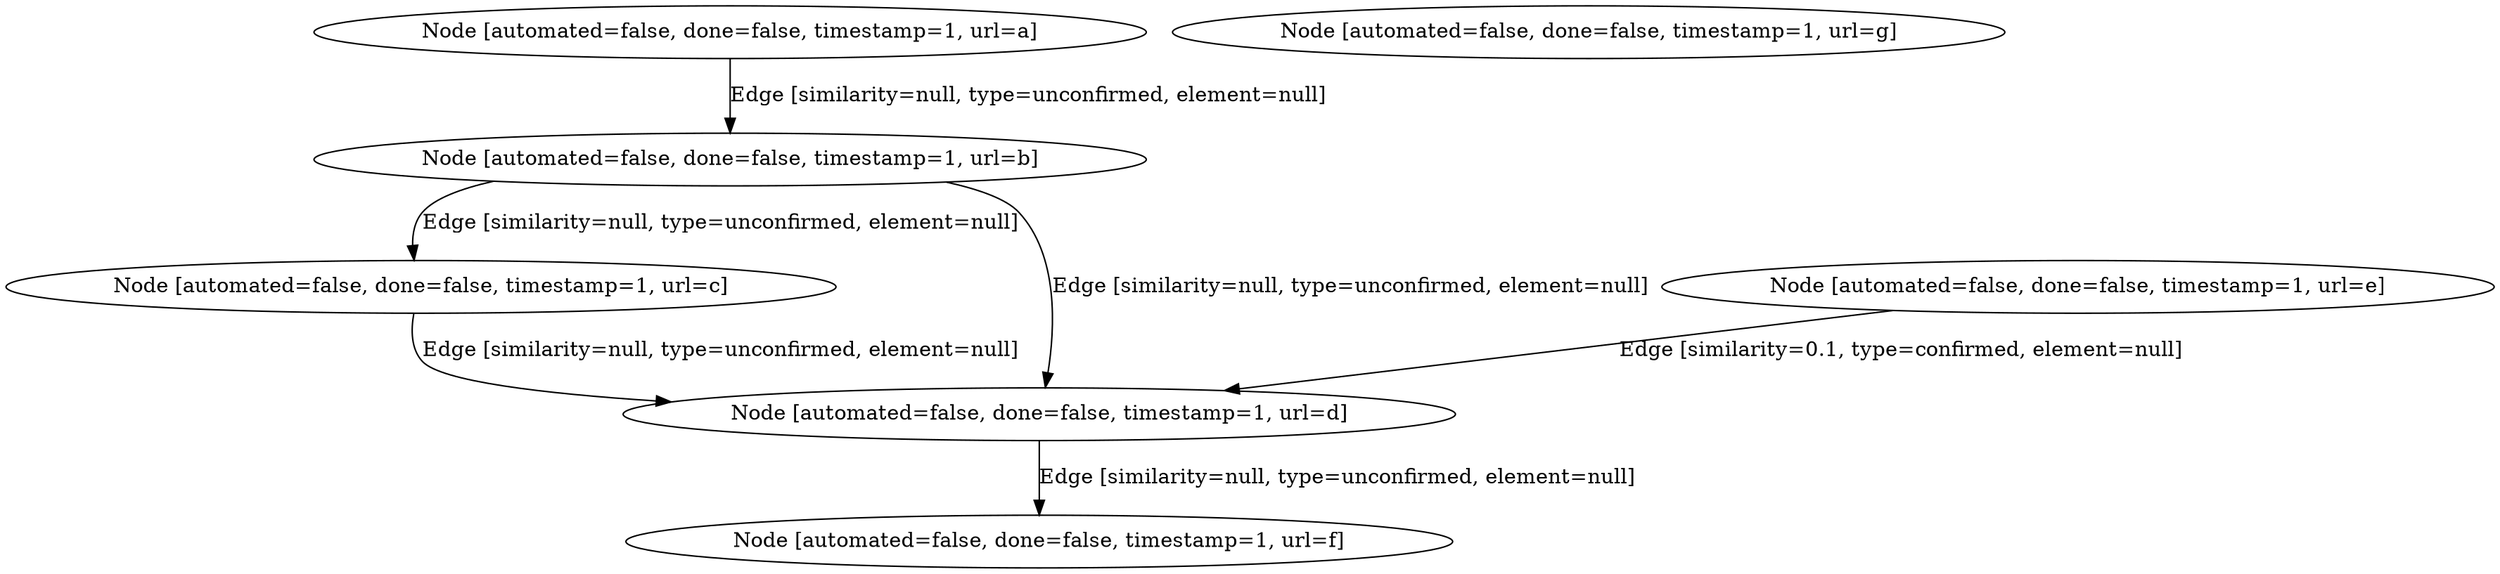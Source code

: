 digraph G {
  1 [ label="Node [automated=false, done=false, timestamp=1, url=a]" ];
  2 [ label="Node [automated=false, done=false, timestamp=1, url=b]" ];
  3 [ label="Node [automated=false, done=false, timestamp=1, url=c]" ];
  4 [ label="Node [automated=false, done=false, timestamp=1, url=d]" ];
  5 [ label="Node [automated=false, done=false, timestamp=1, url=e]" ];
  6 [ label="Node [automated=false, done=false, timestamp=1, url=f]" ];
  7 [ label="Node [automated=false, done=false, timestamp=1, url=g]" ];
  1 -> 2 [ label="Edge [similarity=null, type=unconfirmed, element=null]" ];
  2 -> 3 [ label="Edge [similarity=null, type=unconfirmed, element=null]" ];
  3 -> 4 [ label="Edge [similarity=null, type=unconfirmed, element=null]" ];
  2 -> 4 [ label="Edge [similarity=null, type=unconfirmed, element=null]" ];
  5 -> 4 [ label="Edge [similarity=0.1, type=confirmed, element=null]" ];
  4 -> 6 [ label="Edge [similarity=null, type=unconfirmed, element=null]" ];
}
